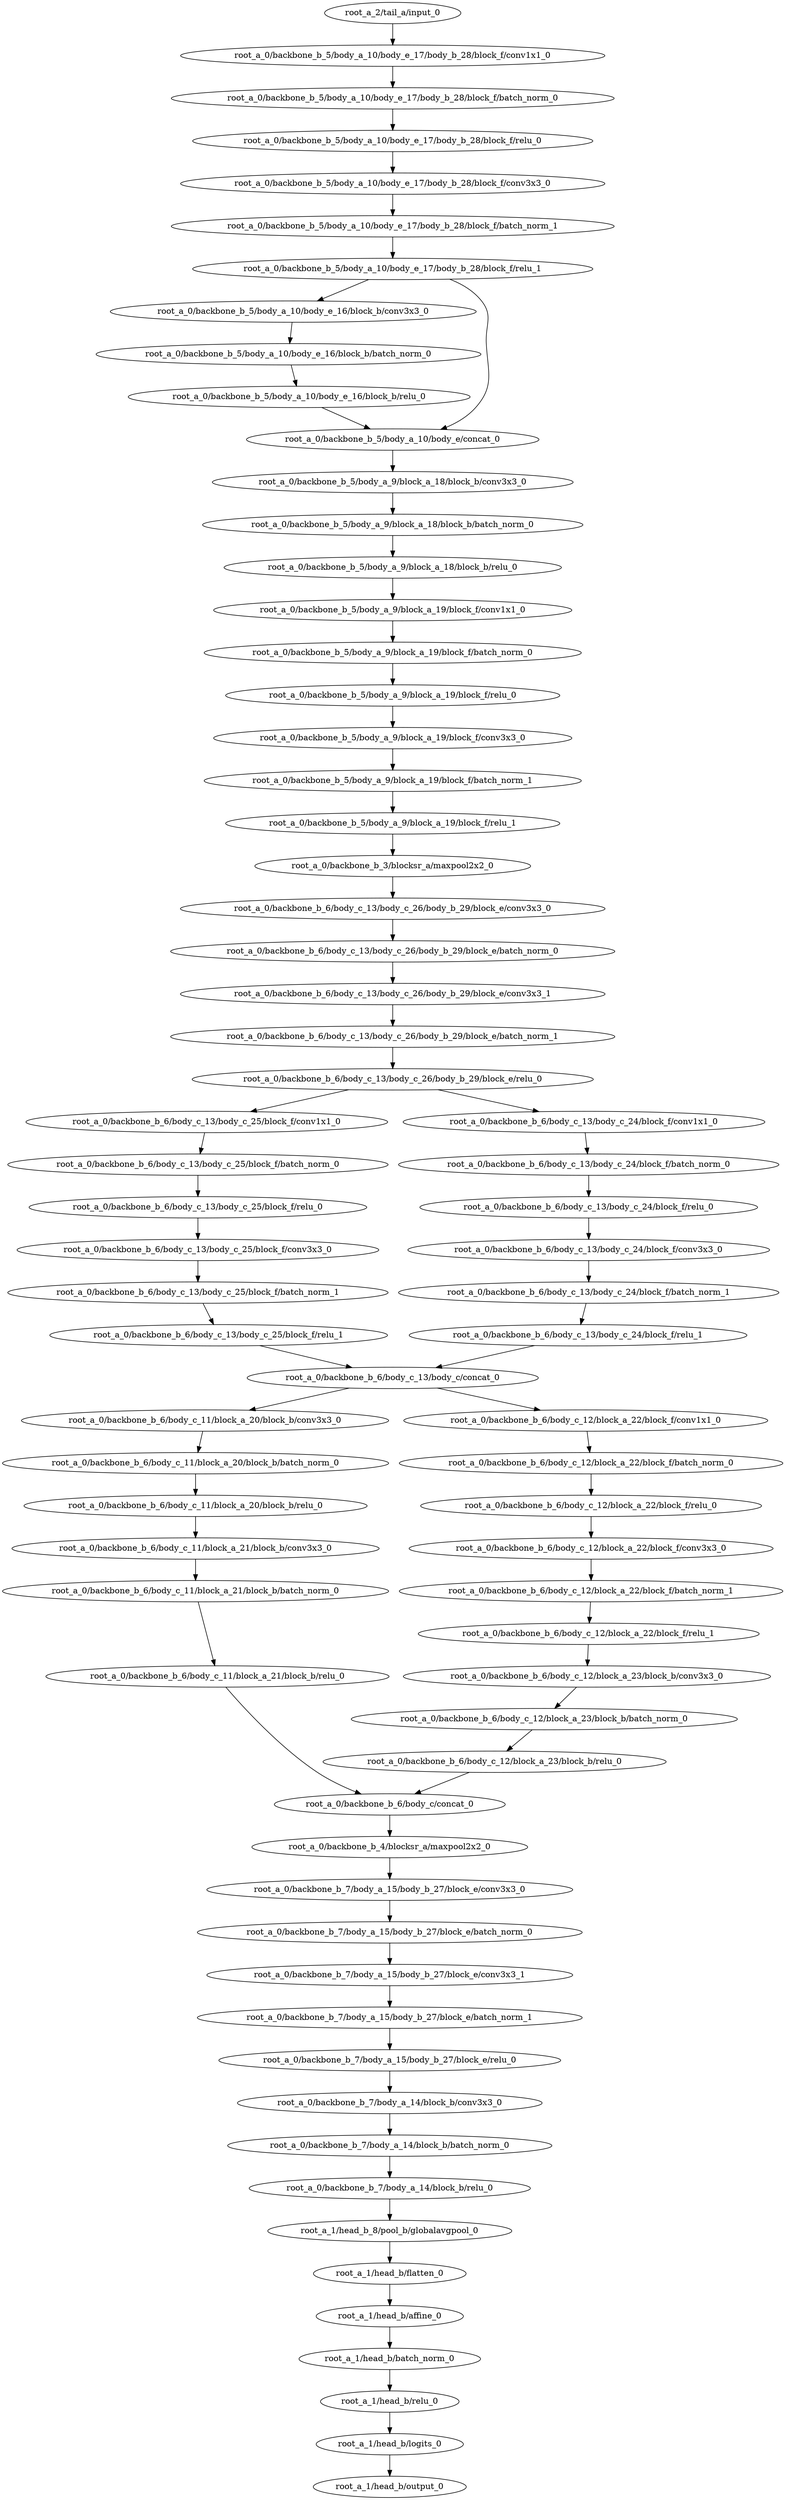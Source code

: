 digraph root_a {
	"root_a_2/tail_a/input_0"
	"root_a_0/backbone_b_5/body_a_10/body_e_17/body_b_28/block_f/conv1x1_0"
	"root_a_0/backbone_b_5/body_a_10/body_e_17/body_b_28/block_f/batch_norm_0"
	"root_a_0/backbone_b_5/body_a_10/body_e_17/body_b_28/block_f/relu_0"
	"root_a_0/backbone_b_5/body_a_10/body_e_17/body_b_28/block_f/conv3x3_0"
	"root_a_0/backbone_b_5/body_a_10/body_e_17/body_b_28/block_f/batch_norm_1"
	"root_a_0/backbone_b_5/body_a_10/body_e_17/body_b_28/block_f/relu_1"
	"root_a_0/backbone_b_5/body_a_10/body_e_16/block_b/conv3x3_0"
	"root_a_0/backbone_b_5/body_a_10/body_e_16/block_b/batch_norm_0"
	"root_a_0/backbone_b_5/body_a_10/body_e_16/block_b/relu_0"
	"root_a_0/backbone_b_5/body_a_10/body_e/concat_0"
	"root_a_0/backbone_b_5/body_a_9/block_a_18/block_b/conv3x3_0"
	"root_a_0/backbone_b_5/body_a_9/block_a_18/block_b/batch_norm_0"
	"root_a_0/backbone_b_5/body_a_9/block_a_18/block_b/relu_0"
	"root_a_0/backbone_b_5/body_a_9/block_a_19/block_f/conv1x1_0"
	"root_a_0/backbone_b_5/body_a_9/block_a_19/block_f/batch_norm_0"
	"root_a_0/backbone_b_5/body_a_9/block_a_19/block_f/relu_0"
	"root_a_0/backbone_b_5/body_a_9/block_a_19/block_f/conv3x3_0"
	"root_a_0/backbone_b_5/body_a_9/block_a_19/block_f/batch_norm_1"
	"root_a_0/backbone_b_5/body_a_9/block_a_19/block_f/relu_1"
	"root_a_0/backbone_b_3/blocksr_a/maxpool2x2_0"
	"root_a_0/backbone_b_6/body_c_13/body_c_26/body_b_29/block_e/conv3x3_0"
	"root_a_0/backbone_b_6/body_c_13/body_c_26/body_b_29/block_e/batch_norm_0"
	"root_a_0/backbone_b_6/body_c_13/body_c_26/body_b_29/block_e/conv3x3_1"
	"root_a_0/backbone_b_6/body_c_13/body_c_26/body_b_29/block_e/batch_norm_1"
	"root_a_0/backbone_b_6/body_c_13/body_c_26/body_b_29/block_e/relu_0"
	"root_a_0/backbone_b_6/body_c_13/body_c_25/block_f/conv1x1_0"
	"root_a_0/backbone_b_6/body_c_13/body_c_25/block_f/batch_norm_0"
	"root_a_0/backbone_b_6/body_c_13/body_c_25/block_f/relu_0"
	"root_a_0/backbone_b_6/body_c_13/body_c_25/block_f/conv3x3_0"
	"root_a_0/backbone_b_6/body_c_13/body_c_25/block_f/batch_norm_1"
	"root_a_0/backbone_b_6/body_c_13/body_c_25/block_f/relu_1"
	"root_a_0/backbone_b_6/body_c_13/body_c_24/block_f/conv1x1_0"
	"root_a_0/backbone_b_6/body_c_13/body_c_24/block_f/batch_norm_0"
	"root_a_0/backbone_b_6/body_c_13/body_c_24/block_f/relu_0"
	"root_a_0/backbone_b_6/body_c_13/body_c_24/block_f/conv3x3_0"
	"root_a_0/backbone_b_6/body_c_13/body_c_24/block_f/batch_norm_1"
	"root_a_0/backbone_b_6/body_c_13/body_c_24/block_f/relu_1"
	"root_a_0/backbone_b_6/body_c_13/body_c/concat_0"
	"root_a_0/backbone_b_6/body_c_11/block_a_20/block_b/conv3x3_0"
	"root_a_0/backbone_b_6/body_c_11/block_a_20/block_b/batch_norm_0"
	"root_a_0/backbone_b_6/body_c_11/block_a_20/block_b/relu_0"
	"root_a_0/backbone_b_6/body_c_11/block_a_21/block_b/conv3x3_0"
	"root_a_0/backbone_b_6/body_c_11/block_a_21/block_b/batch_norm_0"
	"root_a_0/backbone_b_6/body_c_11/block_a_21/block_b/relu_0"
	"root_a_0/backbone_b_6/body_c_12/block_a_22/block_f/conv1x1_0"
	"root_a_0/backbone_b_6/body_c_12/block_a_22/block_f/batch_norm_0"
	"root_a_0/backbone_b_6/body_c_12/block_a_22/block_f/relu_0"
	"root_a_0/backbone_b_6/body_c_12/block_a_22/block_f/conv3x3_0"
	"root_a_0/backbone_b_6/body_c_12/block_a_22/block_f/batch_norm_1"
	"root_a_0/backbone_b_6/body_c_12/block_a_22/block_f/relu_1"
	"root_a_0/backbone_b_6/body_c_12/block_a_23/block_b/conv3x3_0"
	"root_a_0/backbone_b_6/body_c_12/block_a_23/block_b/batch_norm_0"
	"root_a_0/backbone_b_6/body_c_12/block_a_23/block_b/relu_0"
	"root_a_0/backbone_b_6/body_c/concat_0"
	"root_a_0/backbone_b_4/blocksr_a/maxpool2x2_0"
	"root_a_0/backbone_b_7/body_a_15/body_b_27/block_e/conv3x3_0"
	"root_a_0/backbone_b_7/body_a_15/body_b_27/block_e/batch_norm_0"
	"root_a_0/backbone_b_7/body_a_15/body_b_27/block_e/conv3x3_1"
	"root_a_0/backbone_b_7/body_a_15/body_b_27/block_e/batch_norm_1"
	"root_a_0/backbone_b_7/body_a_15/body_b_27/block_e/relu_0"
	"root_a_0/backbone_b_7/body_a_14/block_b/conv3x3_0"
	"root_a_0/backbone_b_7/body_a_14/block_b/batch_norm_0"
	"root_a_0/backbone_b_7/body_a_14/block_b/relu_0"
	"root_a_1/head_b_8/pool_b/globalavgpool_0"
	"root_a_1/head_b/flatten_0"
	"root_a_1/head_b/affine_0"
	"root_a_1/head_b/batch_norm_0"
	"root_a_1/head_b/relu_0"
	"root_a_1/head_b/logits_0"
	"root_a_1/head_b/output_0"

	"root_a_2/tail_a/input_0" -> "root_a_0/backbone_b_5/body_a_10/body_e_17/body_b_28/block_f/conv1x1_0"
	"root_a_0/backbone_b_5/body_a_10/body_e_17/body_b_28/block_f/conv1x1_0" -> "root_a_0/backbone_b_5/body_a_10/body_e_17/body_b_28/block_f/batch_norm_0"
	"root_a_0/backbone_b_5/body_a_10/body_e_17/body_b_28/block_f/batch_norm_0" -> "root_a_0/backbone_b_5/body_a_10/body_e_17/body_b_28/block_f/relu_0"
	"root_a_0/backbone_b_5/body_a_10/body_e_17/body_b_28/block_f/relu_0" -> "root_a_0/backbone_b_5/body_a_10/body_e_17/body_b_28/block_f/conv3x3_0"
	"root_a_0/backbone_b_5/body_a_10/body_e_17/body_b_28/block_f/conv3x3_0" -> "root_a_0/backbone_b_5/body_a_10/body_e_17/body_b_28/block_f/batch_norm_1"
	"root_a_0/backbone_b_5/body_a_10/body_e_17/body_b_28/block_f/batch_norm_1" -> "root_a_0/backbone_b_5/body_a_10/body_e_17/body_b_28/block_f/relu_1"
	"root_a_0/backbone_b_5/body_a_10/body_e_17/body_b_28/block_f/relu_1" -> "root_a_0/backbone_b_5/body_a_10/body_e_16/block_b/conv3x3_0"
	"root_a_0/backbone_b_5/body_a_10/body_e_16/block_b/conv3x3_0" -> "root_a_0/backbone_b_5/body_a_10/body_e_16/block_b/batch_norm_0"
	"root_a_0/backbone_b_5/body_a_10/body_e_16/block_b/batch_norm_0" -> "root_a_0/backbone_b_5/body_a_10/body_e_16/block_b/relu_0"
	"root_a_0/backbone_b_5/body_a_10/body_e_16/block_b/relu_0" -> "root_a_0/backbone_b_5/body_a_10/body_e/concat_0"
	"root_a_0/backbone_b_5/body_a_10/body_e_17/body_b_28/block_f/relu_1" -> "root_a_0/backbone_b_5/body_a_10/body_e/concat_0"
	"root_a_0/backbone_b_5/body_a_10/body_e/concat_0" -> "root_a_0/backbone_b_5/body_a_9/block_a_18/block_b/conv3x3_0"
	"root_a_0/backbone_b_5/body_a_9/block_a_18/block_b/conv3x3_0" -> "root_a_0/backbone_b_5/body_a_9/block_a_18/block_b/batch_norm_0"
	"root_a_0/backbone_b_5/body_a_9/block_a_18/block_b/batch_norm_0" -> "root_a_0/backbone_b_5/body_a_9/block_a_18/block_b/relu_0"
	"root_a_0/backbone_b_5/body_a_9/block_a_18/block_b/relu_0" -> "root_a_0/backbone_b_5/body_a_9/block_a_19/block_f/conv1x1_0"
	"root_a_0/backbone_b_5/body_a_9/block_a_19/block_f/conv1x1_0" -> "root_a_0/backbone_b_5/body_a_9/block_a_19/block_f/batch_norm_0"
	"root_a_0/backbone_b_5/body_a_9/block_a_19/block_f/batch_norm_0" -> "root_a_0/backbone_b_5/body_a_9/block_a_19/block_f/relu_0"
	"root_a_0/backbone_b_5/body_a_9/block_a_19/block_f/relu_0" -> "root_a_0/backbone_b_5/body_a_9/block_a_19/block_f/conv3x3_0"
	"root_a_0/backbone_b_5/body_a_9/block_a_19/block_f/conv3x3_0" -> "root_a_0/backbone_b_5/body_a_9/block_a_19/block_f/batch_norm_1"
	"root_a_0/backbone_b_5/body_a_9/block_a_19/block_f/batch_norm_1" -> "root_a_0/backbone_b_5/body_a_9/block_a_19/block_f/relu_1"
	"root_a_0/backbone_b_5/body_a_9/block_a_19/block_f/relu_1" -> "root_a_0/backbone_b_3/blocksr_a/maxpool2x2_0"
	"root_a_0/backbone_b_3/blocksr_a/maxpool2x2_0" -> "root_a_0/backbone_b_6/body_c_13/body_c_26/body_b_29/block_e/conv3x3_0"
	"root_a_0/backbone_b_6/body_c_13/body_c_26/body_b_29/block_e/conv3x3_0" -> "root_a_0/backbone_b_6/body_c_13/body_c_26/body_b_29/block_e/batch_norm_0"
	"root_a_0/backbone_b_6/body_c_13/body_c_26/body_b_29/block_e/batch_norm_0" -> "root_a_0/backbone_b_6/body_c_13/body_c_26/body_b_29/block_e/conv3x3_1"
	"root_a_0/backbone_b_6/body_c_13/body_c_26/body_b_29/block_e/conv3x3_1" -> "root_a_0/backbone_b_6/body_c_13/body_c_26/body_b_29/block_e/batch_norm_1"
	"root_a_0/backbone_b_6/body_c_13/body_c_26/body_b_29/block_e/batch_norm_1" -> "root_a_0/backbone_b_6/body_c_13/body_c_26/body_b_29/block_e/relu_0"
	"root_a_0/backbone_b_6/body_c_13/body_c_26/body_b_29/block_e/relu_0" -> "root_a_0/backbone_b_6/body_c_13/body_c_25/block_f/conv1x1_0"
	"root_a_0/backbone_b_6/body_c_13/body_c_25/block_f/conv1x1_0" -> "root_a_0/backbone_b_6/body_c_13/body_c_25/block_f/batch_norm_0"
	"root_a_0/backbone_b_6/body_c_13/body_c_25/block_f/batch_norm_0" -> "root_a_0/backbone_b_6/body_c_13/body_c_25/block_f/relu_0"
	"root_a_0/backbone_b_6/body_c_13/body_c_25/block_f/relu_0" -> "root_a_0/backbone_b_6/body_c_13/body_c_25/block_f/conv3x3_0"
	"root_a_0/backbone_b_6/body_c_13/body_c_25/block_f/conv3x3_0" -> "root_a_0/backbone_b_6/body_c_13/body_c_25/block_f/batch_norm_1"
	"root_a_0/backbone_b_6/body_c_13/body_c_25/block_f/batch_norm_1" -> "root_a_0/backbone_b_6/body_c_13/body_c_25/block_f/relu_1"
	"root_a_0/backbone_b_6/body_c_13/body_c_26/body_b_29/block_e/relu_0" -> "root_a_0/backbone_b_6/body_c_13/body_c_24/block_f/conv1x1_0"
	"root_a_0/backbone_b_6/body_c_13/body_c_24/block_f/conv1x1_0" -> "root_a_0/backbone_b_6/body_c_13/body_c_24/block_f/batch_norm_0"
	"root_a_0/backbone_b_6/body_c_13/body_c_24/block_f/batch_norm_0" -> "root_a_0/backbone_b_6/body_c_13/body_c_24/block_f/relu_0"
	"root_a_0/backbone_b_6/body_c_13/body_c_24/block_f/relu_0" -> "root_a_0/backbone_b_6/body_c_13/body_c_24/block_f/conv3x3_0"
	"root_a_0/backbone_b_6/body_c_13/body_c_24/block_f/conv3x3_0" -> "root_a_0/backbone_b_6/body_c_13/body_c_24/block_f/batch_norm_1"
	"root_a_0/backbone_b_6/body_c_13/body_c_24/block_f/batch_norm_1" -> "root_a_0/backbone_b_6/body_c_13/body_c_24/block_f/relu_1"
	"root_a_0/backbone_b_6/body_c_13/body_c_25/block_f/relu_1" -> "root_a_0/backbone_b_6/body_c_13/body_c/concat_0"
	"root_a_0/backbone_b_6/body_c_13/body_c_24/block_f/relu_1" -> "root_a_0/backbone_b_6/body_c_13/body_c/concat_0"
	"root_a_0/backbone_b_6/body_c_13/body_c/concat_0" -> "root_a_0/backbone_b_6/body_c_11/block_a_20/block_b/conv3x3_0"
	"root_a_0/backbone_b_6/body_c_11/block_a_20/block_b/conv3x3_0" -> "root_a_0/backbone_b_6/body_c_11/block_a_20/block_b/batch_norm_0"
	"root_a_0/backbone_b_6/body_c_11/block_a_20/block_b/batch_norm_0" -> "root_a_0/backbone_b_6/body_c_11/block_a_20/block_b/relu_0"
	"root_a_0/backbone_b_6/body_c_11/block_a_20/block_b/relu_0" -> "root_a_0/backbone_b_6/body_c_11/block_a_21/block_b/conv3x3_0"
	"root_a_0/backbone_b_6/body_c_11/block_a_21/block_b/conv3x3_0" -> "root_a_0/backbone_b_6/body_c_11/block_a_21/block_b/batch_norm_0"
	"root_a_0/backbone_b_6/body_c_11/block_a_21/block_b/batch_norm_0" -> "root_a_0/backbone_b_6/body_c_11/block_a_21/block_b/relu_0"
	"root_a_0/backbone_b_6/body_c_13/body_c/concat_0" -> "root_a_0/backbone_b_6/body_c_12/block_a_22/block_f/conv1x1_0"
	"root_a_0/backbone_b_6/body_c_12/block_a_22/block_f/conv1x1_0" -> "root_a_0/backbone_b_6/body_c_12/block_a_22/block_f/batch_norm_0"
	"root_a_0/backbone_b_6/body_c_12/block_a_22/block_f/batch_norm_0" -> "root_a_0/backbone_b_6/body_c_12/block_a_22/block_f/relu_0"
	"root_a_0/backbone_b_6/body_c_12/block_a_22/block_f/relu_0" -> "root_a_0/backbone_b_6/body_c_12/block_a_22/block_f/conv3x3_0"
	"root_a_0/backbone_b_6/body_c_12/block_a_22/block_f/conv3x3_0" -> "root_a_0/backbone_b_6/body_c_12/block_a_22/block_f/batch_norm_1"
	"root_a_0/backbone_b_6/body_c_12/block_a_22/block_f/batch_norm_1" -> "root_a_0/backbone_b_6/body_c_12/block_a_22/block_f/relu_1"
	"root_a_0/backbone_b_6/body_c_12/block_a_22/block_f/relu_1" -> "root_a_0/backbone_b_6/body_c_12/block_a_23/block_b/conv3x3_0"
	"root_a_0/backbone_b_6/body_c_12/block_a_23/block_b/conv3x3_0" -> "root_a_0/backbone_b_6/body_c_12/block_a_23/block_b/batch_norm_0"
	"root_a_0/backbone_b_6/body_c_12/block_a_23/block_b/batch_norm_0" -> "root_a_0/backbone_b_6/body_c_12/block_a_23/block_b/relu_0"
	"root_a_0/backbone_b_6/body_c_11/block_a_21/block_b/relu_0" -> "root_a_0/backbone_b_6/body_c/concat_0"
	"root_a_0/backbone_b_6/body_c_12/block_a_23/block_b/relu_0" -> "root_a_0/backbone_b_6/body_c/concat_0"
	"root_a_0/backbone_b_6/body_c/concat_0" -> "root_a_0/backbone_b_4/blocksr_a/maxpool2x2_0"
	"root_a_0/backbone_b_4/blocksr_a/maxpool2x2_0" -> "root_a_0/backbone_b_7/body_a_15/body_b_27/block_e/conv3x3_0"
	"root_a_0/backbone_b_7/body_a_15/body_b_27/block_e/conv3x3_0" -> "root_a_0/backbone_b_7/body_a_15/body_b_27/block_e/batch_norm_0"
	"root_a_0/backbone_b_7/body_a_15/body_b_27/block_e/batch_norm_0" -> "root_a_0/backbone_b_7/body_a_15/body_b_27/block_e/conv3x3_1"
	"root_a_0/backbone_b_7/body_a_15/body_b_27/block_e/conv3x3_1" -> "root_a_0/backbone_b_7/body_a_15/body_b_27/block_e/batch_norm_1"
	"root_a_0/backbone_b_7/body_a_15/body_b_27/block_e/batch_norm_1" -> "root_a_0/backbone_b_7/body_a_15/body_b_27/block_e/relu_0"
	"root_a_0/backbone_b_7/body_a_15/body_b_27/block_e/relu_0" -> "root_a_0/backbone_b_7/body_a_14/block_b/conv3x3_0"
	"root_a_0/backbone_b_7/body_a_14/block_b/conv3x3_0" -> "root_a_0/backbone_b_7/body_a_14/block_b/batch_norm_0"
	"root_a_0/backbone_b_7/body_a_14/block_b/batch_norm_0" -> "root_a_0/backbone_b_7/body_a_14/block_b/relu_0"
	"root_a_0/backbone_b_7/body_a_14/block_b/relu_0" -> "root_a_1/head_b_8/pool_b/globalavgpool_0"
	"root_a_1/head_b_8/pool_b/globalavgpool_0" -> "root_a_1/head_b/flatten_0"
	"root_a_1/head_b/flatten_0" -> "root_a_1/head_b/affine_0"
	"root_a_1/head_b/affine_0" -> "root_a_1/head_b/batch_norm_0"
	"root_a_1/head_b/batch_norm_0" -> "root_a_1/head_b/relu_0"
	"root_a_1/head_b/relu_0" -> "root_a_1/head_b/logits_0"
	"root_a_1/head_b/logits_0" -> "root_a_1/head_b/output_0"

}